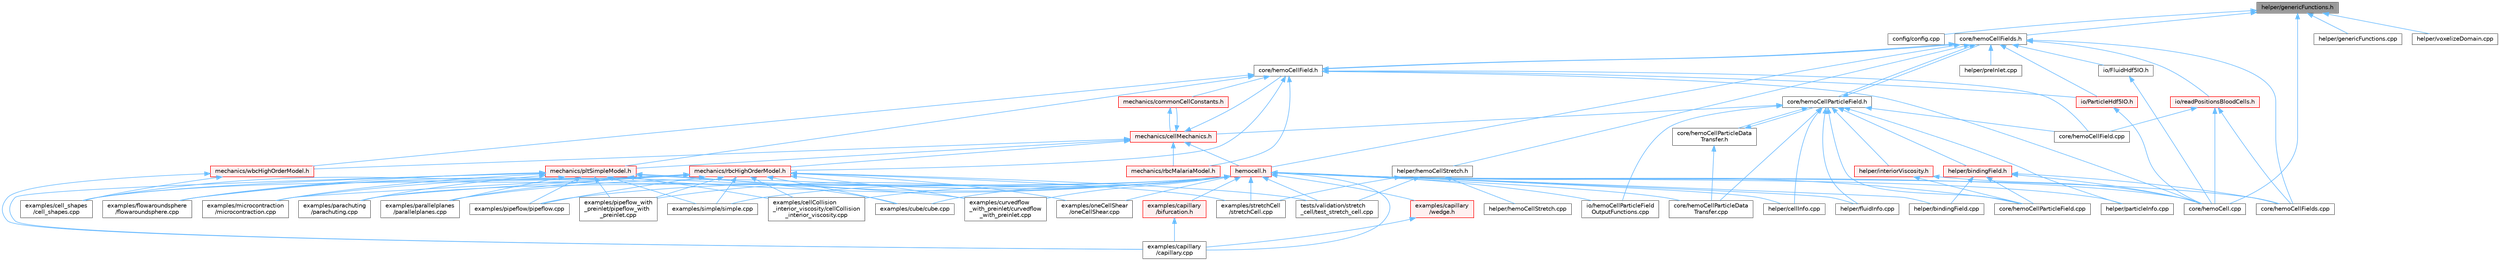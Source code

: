 digraph "helper/genericFunctions.h"
{
 // LATEX_PDF_SIZE
  bgcolor="transparent";
  edge [fontname=Helvetica,fontsize=10,labelfontname=Helvetica,labelfontsize=10];
  node [fontname=Helvetica,fontsize=10,shape=box,height=0.2,width=0.4];
  Node1 [id="Node000001",label="helper/genericFunctions.h",height=0.2,width=0.4,color="gray40", fillcolor="grey60", style="filled", fontcolor="black",tooltip=" "];
  Node1 -> Node2 [id="edge1_Node000001_Node000002",dir="back",color="steelblue1",style="solid",tooltip=" "];
  Node2 [id="Node000002",label="config/config.cpp",height=0.2,width=0.4,color="grey40", fillcolor="white", style="filled",URL="$config_8cpp.html",tooltip=" "];
  Node1 -> Node3 [id="edge2_Node000001_Node000003",dir="back",color="steelblue1",style="solid",tooltip=" "];
  Node3 [id="Node000003",label="core/hemoCell.cpp",height=0.2,width=0.4,color="grey40", fillcolor="white", style="filled",URL="$hemoCell_8cpp.html",tooltip=" "];
  Node1 -> Node4 [id="edge3_Node000001_Node000004",dir="back",color="steelblue1",style="solid",tooltip=" "];
  Node4 [id="Node000004",label="core/hemoCellFields.h",height=0.2,width=0.4,color="grey40", fillcolor="white", style="filled",URL="$hemoCellFields_8h.html",tooltip=" "];
  Node4 -> Node5 [id="edge4_Node000004_Node000005",dir="back",color="steelblue1",style="solid",tooltip=" "];
  Node5 [id="Node000005",label="core/hemoCellField.h",height=0.2,width=0.4,color="grey40", fillcolor="white", style="filled",URL="$hemoCellField_8h.html",tooltip=" "];
  Node5 -> Node3 [id="edge5_Node000005_Node000003",dir="back",color="steelblue1",style="solid",tooltip=" "];
  Node5 -> Node6 [id="edge6_Node000005_Node000006",dir="back",color="steelblue1",style="solid",tooltip=" "];
  Node6 [id="Node000006",label="core/hemoCellField.cpp",height=0.2,width=0.4,color="grey40", fillcolor="white", style="filled",URL="$hemoCellField_8cpp.html",tooltip=" "];
  Node5 -> Node4 [id="edge7_Node000005_Node000004",dir="back",color="steelblue1",style="solid",tooltip=" "];
  Node5 -> Node7 [id="edge8_Node000005_Node000007",dir="back",color="steelblue1",style="solid",tooltip=" "];
  Node7 [id="Node000007",label="io/ParticleHdf5IO.h",height=0.2,width=0.4,color="red", fillcolor="#FFF0F0", style="filled",URL="$ParticleHdf5IO_8h.html",tooltip=" "];
  Node7 -> Node3 [id="edge9_Node000007_Node000003",dir="back",color="steelblue1",style="solid",tooltip=" "];
  Node5 -> Node9 [id="edge10_Node000005_Node000009",dir="back",color="steelblue1",style="solid",tooltip=" "];
  Node9 [id="Node000009",label="mechanics/commonCellConstants.h",height=0.2,width=0.4,color="red", fillcolor="#FFF0F0", style="filled",URL="$commonCellConstants_8h.html",tooltip=" "];
  Node9 -> Node10 [id="edge11_Node000009_Node000010",dir="back",color="steelblue1",style="solid",tooltip=" "];
  Node10 [id="Node000010",label="mechanics/cellMechanics.h",height=0.2,width=0.4,color="red", fillcolor="#FFF0F0", style="filled",URL="$cellMechanics_8h.html",tooltip=" "];
  Node10 -> Node5 [id="edge12_Node000010_Node000005",dir="back",color="steelblue1",style="solid",tooltip=" "];
  Node10 -> Node11 [id="edge13_Node000010_Node000011",dir="back",color="steelblue1",style="solid",tooltip=" "];
  Node11 [id="Node000011",label="hemocell.h",height=0.2,width=0.4,color="red", fillcolor="#FFF0F0", style="filled",URL="$hemocell_8h.html",tooltip=" "];
  Node11 -> Node3 [id="edge14_Node000011_Node000003",dir="back",color="steelblue1",style="solid",tooltip=" "];
  Node11 -> Node12 [id="edge15_Node000011_Node000012",dir="back",color="steelblue1",style="solid",tooltip=" "];
  Node12 [id="Node000012",label="core/hemoCellFields.cpp",height=0.2,width=0.4,color="grey40", fillcolor="white", style="filled",URL="$hemoCellFields_8cpp.html",tooltip=" "];
  Node11 -> Node13 [id="edge16_Node000011_Node000013",dir="back",color="steelblue1",style="solid",tooltip=" "];
  Node13 [id="Node000013",label="core/hemoCellParticleData\lTransfer.cpp",height=0.2,width=0.4,color="grey40", fillcolor="white", style="filled",URL="$hemoCellParticleDataTransfer_8cpp.html",tooltip=" "];
  Node11 -> Node14 [id="edge17_Node000011_Node000014",dir="back",color="steelblue1",style="solid",tooltip=" "];
  Node14 [id="Node000014",label="core/hemoCellParticleField.cpp",height=0.2,width=0.4,color="grey40", fillcolor="white", style="filled",URL="$hemoCellParticleField_8cpp.html",tooltip=" "];
  Node11 -> Node15 [id="edge18_Node000011_Node000015",dir="back",color="steelblue1",style="solid",tooltip=" "];
  Node15 [id="Node000015",label="examples/capillary\l/bifurcation.h",height=0.2,width=0.4,color="red", fillcolor="#FFF0F0", style="filled",URL="$bifurcation_8h.html",tooltip=" "];
  Node15 -> Node17 [id="edge19_Node000015_Node000017",dir="back",color="steelblue1",style="solid",tooltip=" "];
  Node17 [id="Node000017",label="examples/capillary\l/capillary.cpp",height=0.2,width=0.4,color="grey40", fillcolor="white", style="filled",URL="$capillary_8cpp.html",tooltip=" "];
  Node11 -> Node17 [id="edge20_Node000011_Node000017",dir="back",color="steelblue1",style="solid",tooltip=" "];
  Node11 -> Node18 [id="edge21_Node000011_Node000018",dir="back",color="steelblue1",style="solid",tooltip=" "];
  Node18 [id="Node000018",label="examples/capillary\l/wedge.h",height=0.2,width=0.4,color="red", fillcolor="#FFF0F0", style="filled",URL="$wedge_8h.html",tooltip=" "];
  Node18 -> Node17 [id="edge22_Node000018_Node000017",dir="back",color="steelblue1",style="solid",tooltip=" "];
  Node11 -> Node20 [id="edge23_Node000011_Node000020",dir="back",color="steelblue1",style="solid",tooltip=" "];
  Node20 [id="Node000020",label="examples/cellCollision\l_interior_viscosity/cellCollision\l_interior_viscosity.cpp",height=0.2,width=0.4,color="grey40", fillcolor="white", style="filled",URL="$cellCollision__interior__viscosity_8cpp.html",tooltip=" "];
  Node11 -> Node21 [id="edge24_Node000011_Node000021",dir="back",color="steelblue1",style="solid",tooltip=" "];
  Node21 [id="Node000021",label="examples/cell_shapes\l/cell_shapes.cpp",height=0.2,width=0.4,color="grey40", fillcolor="white", style="filled",URL="$cell__shapes_8cpp.html",tooltip=" "];
  Node11 -> Node22 [id="edge25_Node000011_Node000022",dir="back",color="steelblue1",style="solid",tooltip=" "];
  Node22 [id="Node000022",label="examples/cube/cube.cpp",height=0.2,width=0.4,color="grey40", fillcolor="white", style="filled",URL="$examples_2cube_2cube_8cpp.html",tooltip=" "];
  Node11 -> Node23 [id="edge26_Node000011_Node000023",dir="back",color="steelblue1",style="solid",tooltip=" "];
  Node23 [id="Node000023",label="examples/curvedflow\l_with_preinlet/curvedflow\l_with_preinlet.cpp",height=0.2,width=0.4,color="grey40", fillcolor="white", style="filled",URL="$curvedflow__with__preinlet_8cpp.html",tooltip=" "];
  Node11 -> Node24 [id="edge27_Node000011_Node000024",dir="back",color="steelblue1",style="solid",tooltip=" "];
  Node24 [id="Node000024",label="examples/flowaroundsphere\l/flowaroundsphere.cpp",height=0.2,width=0.4,color="grey40", fillcolor="white", style="filled",URL="$flowaroundsphere_8cpp.html",tooltip=" "];
  Node11 -> Node25 [id="edge28_Node000011_Node000025",dir="back",color="steelblue1",style="solid",tooltip=" "];
  Node25 [id="Node000025",label="examples/microcontraction\l/microcontraction.cpp",height=0.2,width=0.4,color="grey40", fillcolor="white", style="filled",URL="$microcontraction_8cpp.html",tooltip=" "];
  Node11 -> Node26 [id="edge29_Node000011_Node000026",dir="back",color="steelblue1",style="solid",tooltip=" "];
  Node26 [id="Node000026",label="examples/oneCellShear\l/oneCellShear.cpp",height=0.2,width=0.4,color="grey40", fillcolor="white", style="filled",URL="$oneCellShear_8cpp.html",tooltip=" "];
  Node11 -> Node27 [id="edge30_Node000011_Node000027",dir="back",color="steelblue1",style="solid",tooltip=" "];
  Node27 [id="Node000027",label="examples/parachuting\l/parachuting.cpp",height=0.2,width=0.4,color="grey40", fillcolor="white", style="filled",URL="$parachuting_8cpp.html",tooltip=" "];
  Node11 -> Node28 [id="edge31_Node000011_Node000028",dir="back",color="steelblue1",style="solid",tooltip=" "];
  Node28 [id="Node000028",label="examples/parallelplanes\l/parallelplanes.cpp",height=0.2,width=0.4,color="grey40", fillcolor="white", style="filled",URL="$parallelplanes_8cpp.html",tooltip=" "];
  Node11 -> Node29 [id="edge32_Node000011_Node000029",dir="back",color="steelblue1",style="solid",tooltip=" "];
  Node29 [id="Node000029",label="examples/pipeflow/pipeflow.cpp",height=0.2,width=0.4,color="grey40", fillcolor="white", style="filled",URL="$pipeflow_8cpp.html",tooltip=" "];
  Node11 -> Node30 [id="edge33_Node000011_Node000030",dir="back",color="steelblue1",style="solid",tooltip=" "];
  Node30 [id="Node000030",label="examples/pipeflow_with\l_preinlet/pipeflow_with\l_preinlet.cpp",height=0.2,width=0.4,color="grey40", fillcolor="white", style="filled",URL="$pipeflow__with__preinlet_8cpp.html",tooltip=" "];
  Node11 -> Node31 [id="edge34_Node000011_Node000031",dir="back",color="steelblue1",style="solid",tooltip=" "];
  Node31 [id="Node000031",label="examples/simple/simple.cpp",height=0.2,width=0.4,color="grey40", fillcolor="white", style="filled",URL="$simple_8cpp.html",tooltip=" "];
  Node11 -> Node32 [id="edge35_Node000011_Node000032",dir="back",color="steelblue1",style="solid",tooltip=" "];
  Node32 [id="Node000032",label="examples/stretchCell\l/stretchCell.cpp",height=0.2,width=0.4,color="grey40", fillcolor="white", style="filled",URL="$stretchCell_8cpp.html",tooltip=" "];
  Node11 -> Node33 [id="edge36_Node000011_Node000033",dir="back",color="steelblue1",style="solid",tooltip=" "];
  Node33 [id="Node000033",label="helper/bindingField.cpp",height=0.2,width=0.4,color="grey40", fillcolor="white", style="filled",URL="$bindingField_8cpp.html",tooltip=" "];
  Node11 -> Node34 [id="edge37_Node000011_Node000034",dir="back",color="steelblue1",style="solid",tooltip=" "];
  Node34 [id="Node000034",label="helper/cellInfo.cpp",height=0.2,width=0.4,color="grey40", fillcolor="white", style="filled",URL="$cellInfo_8cpp.html",tooltip=" "];
  Node11 -> Node41 [id="edge38_Node000011_Node000041",dir="back",color="steelblue1",style="solid",tooltip=" "];
  Node41 [id="Node000041",label="helper/fluidInfo.cpp",height=0.2,width=0.4,color="grey40", fillcolor="white", style="filled",URL="$fluidInfo_8cpp.html",tooltip=" "];
  Node11 -> Node47 [id="edge39_Node000011_Node000047",dir="back",color="steelblue1",style="solid",tooltip=" "];
  Node47 [id="Node000047",label="helper/particleInfo.cpp",height=0.2,width=0.4,color="grey40", fillcolor="white", style="filled",URL="$particleInfo_8cpp.html",tooltip=" "];
  Node11 -> Node53 [id="edge40_Node000011_Node000053",dir="back",color="steelblue1",style="solid",tooltip=" "];
  Node53 [id="Node000053",label="io/hemoCellParticleField\lOutputFunctions.cpp",height=0.2,width=0.4,color="grey40", fillcolor="white", style="filled",URL="$hemoCellParticleFieldOutputFunctions_8cpp.html",tooltip=" "];
  Node11 -> Node40 [id="edge41_Node000011_Node000040",dir="back",color="steelblue1",style="solid",tooltip=" "];
  Node40 [id="Node000040",label="tests/validation/stretch\l_cell/test_stretch_cell.cpp",height=0.2,width=0.4,color="grey40", fillcolor="white", style="filled",URL="$test__stretch__cell_8cpp.html",tooltip=" "];
  Node10 -> Node9 [id="edge42_Node000010_Node000009",dir="back",color="steelblue1",style="solid",tooltip=" "];
  Node10 -> Node56 [id="edge43_Node000010_Node000056",dir="back",color="steelblue1",style="solid",tooltip=" "];
  Node56 [id="Node000056",label="mechanics/pltSimpleModel.h",height=0.2,width=0.4,color="red", fillcolor="#FFF0F0", style="filled",URL="$pltSimpleModel_8h.html",tooltip=" "];
  Node56 -> Node17 [id="edge44_Node000056_Node000017",dir="back",color="steelblue1",style="solid",tooltip=" "];
  Node56 -> Node20 [id="edge45_Node000056_Node000020",dir="back",color="steelblue1",style="solid",tooltip=" "];
  Node56 -> Node21 [id="edge46_Node000056_Node000021",dir="back",color="steelblue1",style="solid",tooltip=" "];
  Node56 -> Node22 [id="edge47_Node000056_Node000022",dir="back",color="steelblue1",style="solid",tooltip=" "];
  Node56 -> Node23 [id="edge48_Node000056_Node000023",dir="back",color="steelblue1",style="solid",tooltip=" "];
  Node56 -> Node24 [id="edge49_Node000056_Node000024",dir="back",color="steelblue1",style="solid",tooltip=" "];
  Node56 -> Node25 [id="edge50_Node000056_Node000025",dir="back",color="steelblue1",style="solid",tooltip=" "];
  Node56 -> Node27 [id="edge51_Node000056_Node000027",dir="back",color="steelblue1",style="solid",tooltip=" "];
  Node56 -> Node28 [id="edge52_Node000056_Node000028",dir="back",color="steelblue1",style="solid",tooltip=" "];
  Node56 -> Node29 [id="edge53_Node000056_Node000029",dir="back",color="steelblue1",style="solid",tooltip=" "];
  Node56 -> Node30 [id="edge54_Node000056_Node000030",dir="back",color="steelblue1",style="solid",tooltip=" "];
  Node56 -> Node31 [id="edge55_Node000056_Node000031",dir="back",color="steelblue1",style="solid",tooltip=" "];
  Node10 -> Node58 [id="edge56_Node000010_Node000058",dir="back",color="steelblue1",style="solid",tooltip=" "];
  Node58 [id="Node000058",label="mechanics/rbcHighOrderModel.h",height=0.2,width=0.4,color="red", fillcolor="#FFF0F0", style="filled",URL="$rbcHighOrderModel_8h.html",tooltip=" "];
  Node58 -> Node20 [id="edge57_Node000058_Node000020",dir="back",color="steelblue1",style="solid",tooltip=" "];
  Node58 -> Node21 [id="edge58_Node000058_Node000021",dir="back",color="steelblue1",style="solid",tooltip=" "];
  Node58 -> Node22 [id="edge59_Node000058_Node000022",dir="back",color="steelblue1",style="solid",tooltip=" "];
  Node58 -> Node23 [id="edge60_Node000058_Node000023",dir="back",color="steelblue1",style="solid",tooltip=" "];
  Node58 -> Node24 [id="edge61_Node000058_Node000024",dir="back",color="steelblue1",style="solid",tooltip=" "];
  Node58 -> Node25 [id="edge62_Node000058_Node000025",dir="back",color="steelblue1",style="solid",tooltip=" "];
  Node58 -> Node26 [id="edge63_Node000058_Node000026",dir="back",color="steelblue1",style="solid",tooltip=" "];
  Node58 -> Node27 [id="edge64_Node000058_Node000027",dir="back",color="steelblue1",style="solid",tooltip=" "];
  Node58 -> Node28 [id="edge65_Node000058_Node000028",dir="back",color="steelblue1",style="solid",tooltip=" "];
  Node58 -> Node29 [id="edge66_Node000058_Node000029",dir="back",color="steelblue1",style="solid",tooltip=" "];
  Node58 -> Node30 [id="edge67_Node000058_Node000030",dir="back",color="steelblue1",style="solid",tooltip=" "];
  Node58 -> Node31 [id="edge68_Node000058_Node000031",dir="back",color="steelblue1",style="solid",tooltip=" "];
  Node58 -> Node32 [id="edge69_Node000058_Node000032",dir="back",color="steelblue1",style="solid",tooltip=" "];
  Node58 -> Node40 [id="edge70_Node000058_Node000040",dir="back",color="steelblue1",style="solid",tooltip=" "];
  Node10 -> Node60 [id="edge71_Node000010_Node000060",dir="back",color="steelblue1",style="solid",tooltip=" "];
  Node60 [id="Node000060",label="mechanics/rbcMalariaModel.h",height=0.2,width=0.4,color="red", fillcolor="#FFF0F0", style="filled",URL="$rbcMalariaModel_8h.html",tooltip=" "];
  Node10 -> Node62 [id="edge72_Node000010_Node000062",dir="back",color="steelblue1",style="solid",tooltip=" "];
  Node62 [id="Node000062",label="mechanics/wbcHighOrderModel.h",height=0.2,width=0.4,color="red", fillcolor="#FFF0F0", style="filled",URL="$wbcHighOrderModel_8h.html",tooltip=" "];
  Node62 -> Node17 [id="edge73_Node000062_Node000017",dir="back",color="steelblue1",style="solid",tooltip=" "];
  Node62 -> Node21 [id="edge74_Node000062_Node000021",dir="back",color="steelblue1",style="solid",tooltip=" "];
  Node5 -> Node56 [id="edge75_Node000005_Node000056",dir="back",color="steelblue1",style="solid",tooltip=" "];
  Node5 -> Node58 [id="edge76_Node000005_Node000058",dir="back",color="steelblue1",style="solid",tooltip=" "];
  Node5 -> Node60 [id="edge77_Node000005_Node000060",dir="back",color="steelblue1",style="solid",tooltip=" "];
  Node5 -> Node62 [id="edge78_Node000005_Node000062",dir="back",color="steelblue1",style="solid",tooltip=" "];
  Node4 -> Node12 [id="edge79_Node000004_Node000012",dir="back",color="steelblue1",style="solid",tooltip=" "];
  Node4 -> Node65 [id="edge80_Node000004_Node000065",dir="back",color="steelblue1",style="solid",tooltip=" "];
  Node65 [id="Node000065",label="core/hemoCellParticleField.h",height=0.2,width=0.4,color="grey40", fillcolor="white", style="filled",URL="$hemoCellParticleField_8h.html",tooltip=" "];
  Node65 -> Node6 [id="edge81_Node000065_Node000006",dir="back",color="steelblue1",style="solid",tooltip=" "];
  Node65 -> Node4 [id="edge82_Node000065_Node000004",dir="back",color="steelblue1",style="solid",tooltip=" "];
  Node65 -> Node13 [id="edge83_Node000065_Node000013",dir="back",color="steelblue1",style="solid",tooltip=" "];
  Node65 -> Node66 [id="edge84_Node000065_Node000066",dir="back",color="steelblue1",style="solid",tooltip=" "];
  Node66 [id="Node000066",label="core/hemoCellParticleData\lTransfer.h",height=0.2,width=0.4,color="grey40", fillcolor="white", style="filled",URL="$hemoCellParticleDataTransfer_8h.html",tooltip=" "];
  Node66 -> Node13 [id="edge85_Node000066_Node000013",dir="back",color="steelblue1",style="solid",tooltip=" "];
  Node66 -> Node65 [id="edge86_Node000066_Node000065",dir="back",color="steelblue1",style="solid",tooltip=" "];
  Node65 -> Node14 [id="edge87_Node000065_Node000014",dir="back",color="steelblue1",style="solid",tooltip=" "];
  Node65 -> Node67 [id="edge88_Node000065_Node000067",dir="back",color="steelblue1",style="solid",tooltip=" "];
  Node67 [id="Node000067",label="helper/bindingField.h",height=0.2,width=0.4,color="red", fillcolor="#FFF0F0", style="filled",URL="$bindingField_8h.html",tooltip=" "];
  Node67 -> Node3 [id="edge89_Node000067_Node000003",dir="back",color="steelblue1",style="solid",tooltip=" "];
  Node67 -> Node12 [id="edge90_Node000067_Node000012",dir="back",color="steelblue1",style="solid",tooltip=" "];
  Node67 -> Node14 [id="edge91_Node000067_Node000014",dir="back",color="steelblue1",style="solid",tooltip=" "];
  Node67 -> Node33 [id="edge92_Node000067_Node000033",dir="back",color="steelblue1",style="solid",tooltip=" "];
  Node65 -> Node34 [id="edge93_Node000065_Node000034",dir="back",color="steelblue1",style="solid",tooltip=" "];
  Node65 -> Node41 [id="edge94_Node000065_Node000041",dir="back",color="steelblue1",style="solid",tooltip=" "];
  Node65 -> Node68 [id="edge95_Node000065_Node000068",dir="back",color="steelblue1",style="solid",tooltip=" "];
  Node68 [id="Node000068",label="helper/interiorViscosity.h",height=0.2,width=0.4,color="red", fillcolor="#FFF0F0", style="filled",URL="$interiorViscosity_8h.html",tooltip=" "];
  Node68 -> Node3 [id="edge96_Node000068_Node000003",dir="back",color="steelblue1",style="solid",tooltip=" "];
  Node68 -> Node14 [id="edge97_Node000068_Node000014",dir="back",color="steelblue1",style="solid",tooltip=" "];
  Node65 -> Node47 [id="edge98_Node000065_Node000047",dir="back",color="steelblue1",style="solid",tooltip=" "];
  Node65 -> Node53 [id="edge99_Node000065_Node000053",dir="back",color="steelblue1",style="solid",tooltip=" "];
  Node65 -> Node10 [id="edge100_Node000065_Node000010",dir="back",color="steelblue1",style="solid",tooltip=" "];
  Node4 -> Node69 [id="edge101_Node000004_Node000069",dir="back",color="steelblue1",style="solid",tooltip=" "];
  Node69 [id="Node000069",label="helper/hemoCellStretch.h",height=0.2,width=0.4,color="grey40", fillcolor="white", style="filled",URL="$hemoCellStretch_8h.html",tooltip=" "];
  Node69 -> Node32 [id="edge102_Node000069_Node000032",dir="back",color="steelblue1",style="solid",tooltip=" "];
  Node69 -> Node70 [id="edge103_Node000069_Node000070",dir="back",color="steelblue1",style="solid",tooltip=" "];
  Node70 [id="Node000070",label="helper/hemoCellStretch.cpp",height=0.2,width=0.4,color="grey40", fillcolor="white", style="filled",URL="$hemoCellStretch_8cpp.html",tooltip=" "];
  Node69 -> Node40 [id="edge104_Node000069_Node000040",dir="back",color="steelblue1",style="solid",tooltip=" "];
  Node4 -> Node50 [id="edge105_Node000004_Node000050",dir="back",color="steelblue1",style="solid",tooltip=" "];
  Node50 [id="Node000050",label="helper/preInlet.cpp",height=0.2,width=0.4,color="grey40", fillcolor="white", style="filled",URL="$preInlet_8cpp.html",tooltip=" "];
  Node4 -> Node11 [id="edge106_Node000004_Node000011",dir="back",color="steelblue1",style="solid",tooltip=" "];
  Node4 -> Node71 [id="edge107_Node000004_Node000071",dir="back",color="steelblue1",style="solid",tooltip=" "];
  Node71 [id="Node000071",label="io/FluidHdf5IO.h",height=0.2,width=0.4,color="grey40", fillcolor="white", style="filled",URL="$FluidHdf5IO_8h.html",tooltip=" "];
  Node71 -> Node3 [id="edge108_Node000071_Node000003",dir="back",color="steelblue1",style="solid",tooltip=" "];
  Node4 -> Node7 [id="edge109_Node000004_Node000007",dir="back",color="steelblue1",style="solid",tooltip=" "];
  Node4 -> Node72 [id="edge110_Node000004_Node000072",dir="back",color="steelblue1",style="solid",tooltip=" "];
  Node72 [id="Node000072",label="io/readPositionsBloodCells.h",height=0.2,width=0.4,color="red", fillcolor="#FFF0F0", style="filled",URL="$readPositionsBloodCells_8h.html",tooltip=" "];
  Node72 -> Node3 [id="edge111_Node000072_Node000003",dir="back",color="steelblue1",style="solid",tooltip=" "];
  Node72 -> Node6 [id="edge112_Node000072_Node000006",dir="back",color="steelblue1",style="solid",tooltip=" "];
  Node72 -> Node12 [id="edge113_Node000072_Node000012",dir="back",color="steelblue1",style="solid",tooltip=" "];
  Node1 -> Node73 [id="edge114_Node000001_Node000073",dir="back",color="steelblue1",style="solid",tooltip=" "];
  Node73 [id="Node000073",label="helper/genericFunctions.cpp",height=0.2,width=0.4,color="grey40", fillcolor="white", style="filled",URL="$genericFunctions_8cpp.html",tooltip=" "];
  Node1 -> Node74 [id="edge115_Node000001_Node000074",dir="back",color="steelblue1",style="solid",tooltip=" "];
  Node74 [id="Node000074",label="helper/voxelizeDomain.cpp",height=0.2,width=0.4,color="grey40", fillcolor="white", style="filled",URL="$voxelizeDomain_8cpp.html",tooltip=" "];
}
